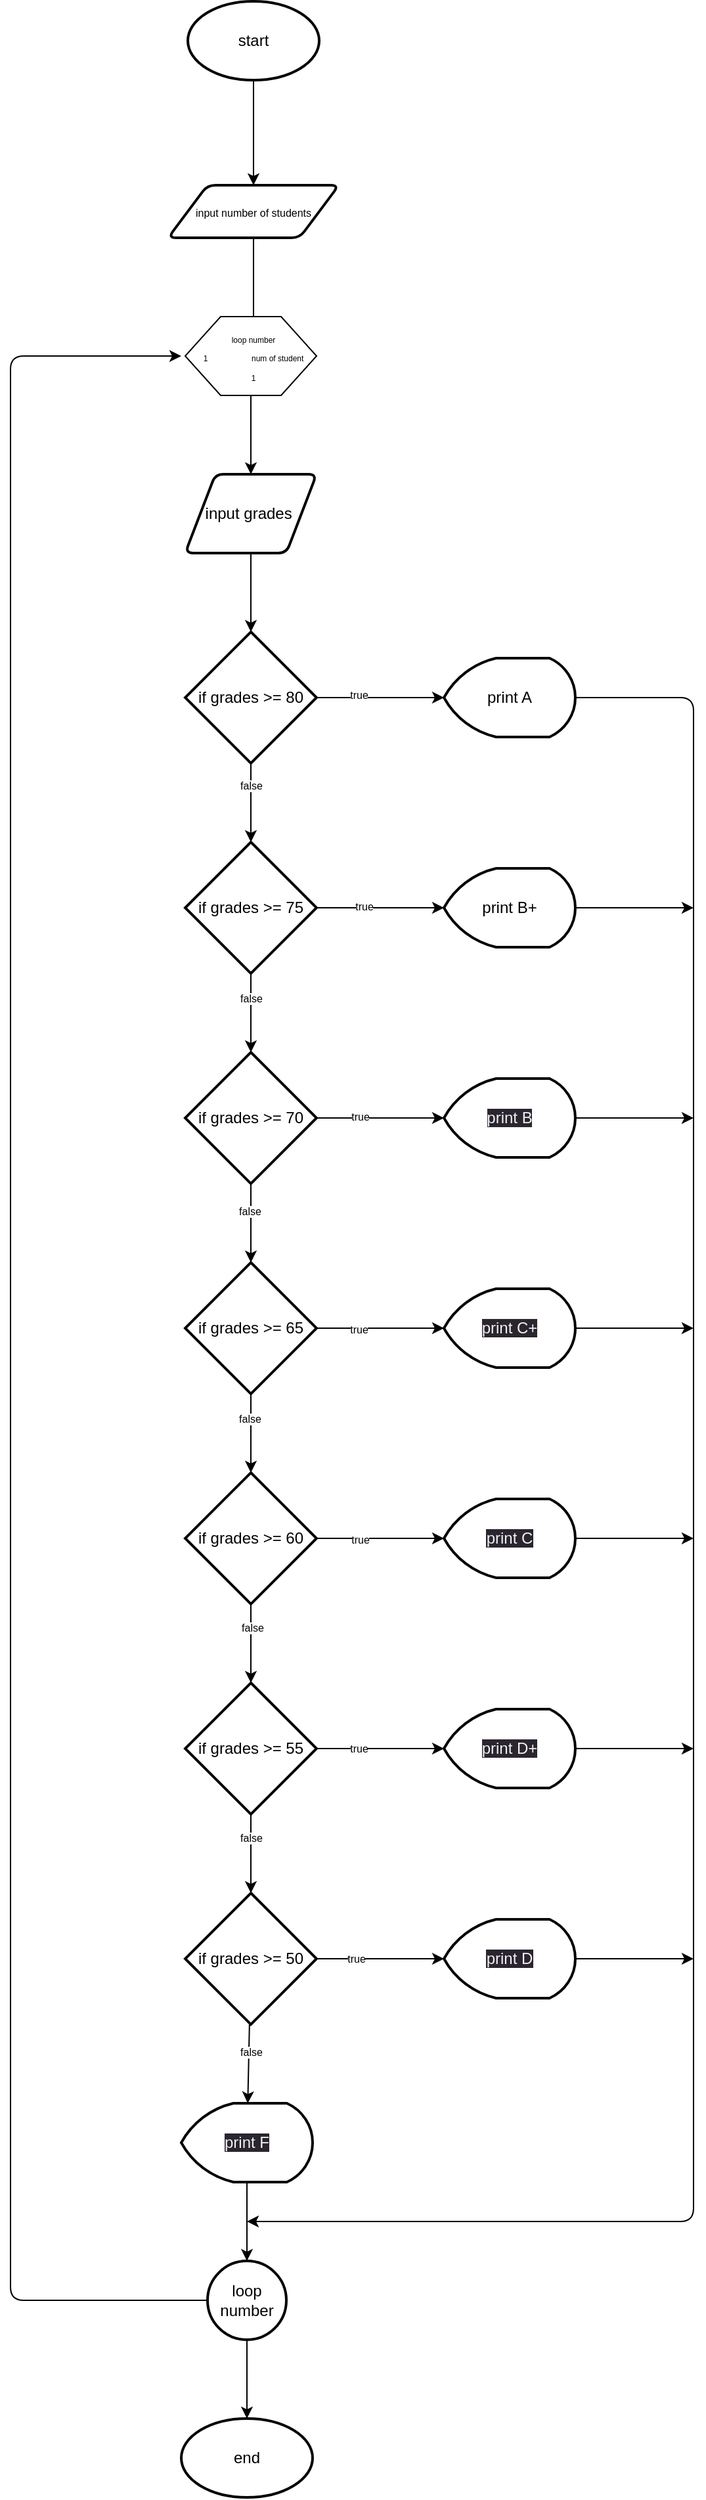 <mxfile>
    <diagram id="pHNUdJILjK48OqeI8NVo" name="Page-1">
        <mxGraphModel dx="405" dy="198" grid="1" gridSize="10" guides="1" tooltips="1" connect="1" arrows="1" fold="1" page="1" pageScale="1" pageWidth="850" pageHeight="1100" math="0" shadow="0">
            <root>
                <mxCell id="0"/>
                <mxCell id="1" parent="0"/>
                <mxCell id="28" value="" style="edgeStyle=none;html=1;fontSize=8;" edge="1" parent="1" source="3" target="4">
                    <mxGeometry relative="1" as="geometry"/>
                </mxCell>
                <mxCell id="3" value="start" style="strokeWidth=2;html=1;shape=mxgraph.flowchart.start_1;whiteSpace=wrap;" vertex="1" parent="1">
                    <mxGeometry x="295" y="90" width="100" height="60" as="geometry"/>
                </mxCell>
                <mxCell id="29" value="" style="edgeStyle=none;html=1;fontSize=8;" edge="1" parent="1" source="4" target="24">
                    <mxGeometry relative="1" as="geometry"/>
                </mxCell>
                <mxCell id="4" value="&lt;font style=&quot;font-size: 8px;&quot;&gt;input number of students&lt;/font&gt;" style="shape=parallelogram;html=1;strokeWidth=2;perimeter=parallelogramPerimeter;whiteSpace=wrap;rounded=1;arcSize=12;size=0.23;" vertex="1" parent="1">
                    <mxGeometry x="280" y="230" width="130" height="40" as="geometry"/>
                </mxCell>
                <mxCell id="30" value="" style="edgeStyle=none;html=1;fontSize=8;" edge="1" parent="1" source="5" target="19">
                    <mxGeometry relative="1" as="geometry"/>
                </mxCell>
                <mxCell id="5" value="" style="verticalLabelPosition=bottom;verticalAlign=top;html=1;shape=hexagon;perimeter=hexagonPerimeter2;arcSize=6;size=0.27;" vertex="1" parent="1">
                    <mxGeometry x="293" y="330" width="100" height="60" as="geometry"/>
                </mxCell>
                <mxCell id="32" value="" style="edgeStyle=none;html=1;fontSize=8;" edge="1" parent="1" source="6" target="7">
                    <mxGeometry relative="1" as="geometry"/>
                </mxCell>
                <mxCell id="62" value="false" style="edgeLabel;html=1;align=center;verticalAlign=middle;resizable=0;points=[];fontSize=8;" vertex="1" connectable="0" parent="32">
                    <mxGeometry x="-0.438" relative="1" as="geometry">
                        <mxPoint as="offset"/>
                    </mxGeometry>
                </mxCell>
                <mxCell id="40" value="" style="edgeStyle=none;html=1;fontSize=8;" edge="1" parent="1" source="6" target="13">
                    <mxGeometry relative="1" as="geometry"/>
                </mxCell>
                <mxCell id="55" value="true" style="edgeLabel;html=1;align=center;verticalAlign=middle;resizable=0;points=[];fontSize=8;" vertex="1" connectable="0" parent="40">
                    <mxGeometry x="-0.347" y="2" relative="1" as="geometry">
                        <mxPoint as="offset"/>
                    </mxGeometry>
                </mxCell>
                <mxCell id="6" value="if grades &amp;gt;= 80" style="strokeWidth=2;html=1;shape=mxgraph.flowchart.decision;whiteSpace=wrap;" vertex="1" parent="1">
                    <mxGeometry x="293" y="570" width="100" height="100" as="geometry"/>
                </mxCell>
                <mxCell id="33" value="" style="edgeStyle=none;html=1;fontSize=8;" edge="1" parent="1" source="7" target="8">
                    <mxGeometry relative="1" as="geometry"/>
                </mxCell>
                <mxCell id="63" value="false" style="edgeLabel;html=1;align=center;verticalAlign=middle;resizable=0;points=[];fontSize=8;" vertex="1" connectable="0" parent="33">
                    <mxGeometry x="-0.391" relative="1" as="geometry">
                        <mxPoint as="offset"/>
                    </mxGeometry>
                </mxCell>
                <mxCell id="41" value="" style="edgeStyle=none;html=1;fontSize=8;" edge="1" parent="1" source="7" target="14">
                    <mxGeometry relative="1" as="geometry"/>
                </mxCell>
                <mxCell id="56" value="true" style="edgeLabel;html=1;align=center;verticalAlign=middle;resizable=0;points=[];fontSize=8;" vertex="1" connectable="0" parent="41">
                    <mxGeometry x="-0.269" y="1" relative="1" as="geometry">
                        <mxPoint as="offset"/>
                    </mxGeometry>
                </mxCell>
                <mxCell id="7" value="if grades &amp;gt;= 75" style="strokeWidth=2;html=1;shape=mxgraph.flowchart.decision;whiteSpace=wrap;" vertex="1" parent="1">
                    <mxGeometry x="293" y="730" width="100" height="100" as="geometry"/>
                </mxCell>
                <mxCell id="34" value="" style="edgeStyle=none;html=1;fontSize=8;" edge="1" parent="1" source="8" target="9">
                    <mxGeometry relative="1" as="geometry"/>
                </mxCell>
                <mxCell id="64" value="false" style="edgeLabel;html=1;align=center;verticalAlign=middle;resizable=0;points=[];fontSize=8;" vertex="1" connectable="0" parent="34">
                    <mxGeometry x="-0.311" y="-1" relative="1" as="geometry">
                        <mxPoint as="offset"/>
                    </mxGeometry>
                </mxCell>
                <mxCell id="42" value="" style="edgeStyle=none;html=1;fontSize=8;" edge="1" parent="1" source="8" target="15">
                    <mxGeometry relative="1" as="geometry"/>
                </mxCell>
                <mxCell id="57" value="true" style="edgeLabel;html=1;align=center;verticalAlign=middle;resizable=0;points=[];fontSize=8;" vertex="1" connectable="0" parent="42">
                    <mxGeometry x="-0.318" y="1" relative="1" as="geometry">
                        <mxPoint as="offset"/>
                    </mxGeometry>
                </mxCell>
                <mxCell id="8" value="if grades &amp;gt;= 70" style="strokeWidth=2;html=1;shape=mxgraph.flowchart.decision;whiteSpace=wrap;" vertex="1" parent="1">
                    <mxGeometry x="293" y="890" width="100" height="100" as="geometry"/>
                </mxCell>
                <mxCell id="35" value="" style="edgeStyle=none;html=1;fontSize=8;" edge="1" parent="1" source="9" target="10">
                    <mxGeometry relative="1" as="geometry"/>
                </mxCell>
                <mxCell id="65" value="false" style="edgeLabel;html=1;align=center;verticalAlign=middle;resizable=0;points=[];fontSize=8;" vertex="1" connectable="0" parent="35">
                    <mxGeometry x="-0.375" y="-1" relative="1" as="geometry">
                        <mxPoint as="offset"/>
                    </mxGeometry>
                </mxCell>
                <mxCell id="43" value="" style="edgeStyle=none;html=1;fontSize=8;" edge="1" parent="1" source="9" target="16">
                    <mxGeometry relative="1" as="geometry"/>
                </mxCell>
                <mxCell id="58" value="true" style="edgeLabel;html=1;align=center;verticalAlign=middle;resizable=0;points=[];fontSize=8;" vertex="1" connectable="0" parent="43">
                    <mxGeometry x="-0.347" y="-1" relative="1" as="geometry">
                        <mxPoint as="offset"/>
                    </mxGeometry>
                </mxCell>
                <mxCell id="9" value="if grades &amp;gt;= 65" style="strokeWidth=2;html=1;shape=mxgraph.flowchart.decision;whiteSpace=wrap;" vertex="1" parent="1">
                    <mxGeometry x="293" y="1050" width="100" height="100" as="geometry"/>
                </mxCell>
                <mxCell id="36" value="" style="edgeStyle=none;html=1;fontSize=8;" edge="1" parent="1" source="10" target="12">
                    <mxGeometry relative="1" as="geometry"/>
                </mxCell>
                <mxCell id="66" value="false" style="edgeLabel;html=1;align=center;verticalAlign=middle;resizable=0;points=[];fontSize=8;" vertex="1" connectable="0" parent="36">
                    <mxGeometry x="-0.406" y="1" relative="1" as="geometry">
                        <mxPoint as="offset"/>
                    </mxGeometry>
                </mxCell>
                <mxCell id="44" value="" style="edgeStyle=none;html=1;fontSize=8;" edge="1" parent="1" source="10" target="17">
                    <mxGeometry relative="1" as="geometry"/>
                </mxCell>
                <mxCell id="59" value="true" style="edgeLabel;html=1;align=center;verticalAlign=middle;resizable=0;points=[];fontSize=8;" vertex="1" connectable="0" parent="44">
                    <mxGeometry x="-0.327" y="-1" relative="1" as="geometry">
                        <mxPoint as="offset"/>
                    </mxGeometry>
                </mxCell>
                <mxCell id="10" value="if grades &amp;gt;= 60" style="strokeWidth=2;html=1;shape=mxgraph.flowchart.decision;whiteSpace=wrap;" vertex="1" parent="1">
                    <mxGeometry x="293" y="1210" width="100" height="100" as="geometry"/>
                </mxCell>
                <mxCell id="37" value="" style="edgeStyle=none;html=1;fontSize=8;" edge="1" parent="1" source="12" target="25">
                    <mxGeometry relative="1" as="geometry"/>
                </mxCell>
                <mxCell id="67" value="false" style="edgeLabel;html=1;align=center;verticalAlign=middle;resizable=0;points=[];fontSize=8;" vertex="1" connectable="0" parent="37">
                    <mxGeometry x="-0.422" relative="1" as="geometry">
                        <mxPoint as="offset"/>
                    </mxGeometry>
                </mxCell>
                <mxCell id="45" value="" style="edgeStyle=none;html=1;fontSize=8;" edge="1" parent="1" source="12" target="18">
                    <mxGeometry relative="1" as="geometry"/>
                </mxCell>
                <mxCell id="60" value="true" style="edgeLabel;html=1;align=center;verticalAlign=middle;resizable=0;points=[];fontSize=8;" vertex="1" connectable="0" parent="45">
                    <mxGeometry x="-0.347" relative="1" as="geometry">
                        <mxPoint as="offset"/>
                    </mxGeometry>
                </mxCell>
                <mxCell id="12" value="if grades &amp;gt;= 55" style="strokeWidth=2;html=1;shape=mxgraph.flowchart.decision;whiteSpace=wrap;" vertex="1" parent="1">
                    <mxGeometry x="293" y="1370" width="100" height="100" as="geometry"/>
                </mxCell>
                <mxCell id="47" style="edgeStyle=none;html=1;fontSize=8;" edge="1" parent="1" source="13">
                    <mxGeometry relative="1" as="geometry">
                        <mxPoint x="340" y="1780" as="targetPoint"/>
                        <Array as="points">
                            <mxPoint x="680" y="620"/>
                            <mxPoint x="680" y="1780"/>
                        </Array>
                    </mxGeometry>
                </mxCell>
                <mxCell id="13" value="print A" style="strokeWidth=2;html=1;shape=mxgraph.flowchart.display;whiteSpace=wrap;" vertex="1" parent="1">
                    <mxGeometry x="490" y="590" width="100" height="60" as="geometry"/>
                </mxCell>
                <mxCell id="48" style="edgeStyle=none;html=1;fontSize=8;" edge="1" parent="1" source="14">
                    <mxGeometry relative="1" as="geometry">
                        <mxPoint x="680" y="780" as="targetPoint"/>
                    </mxGeometry>
                </mxCell>
                <mxCell id="14" value="print B+" style="strokeWidth=2;html=1;shape=mxgraph.flowchart.display;whiteSpace=wrap;" vertex="1" parent="1">
                    <mxGeometry x="490" y="750" width="100" height="60" as="geometry"/>
                </mxCell>
                <mxCell id="49" style="edgeStyle=none;html=1;fontSize=8;" edge="1" parent="1" source="15">
                    <mxGeometry relative="1" as="geometry">
                        <mxPoint x="680" y="940" as="targetPoint"/>
                    </mxGeometry>
                </mxCell>
                <mxCell id="15" value="&lt;span style=&quot;color: rgb(240, 240, 240); font-family: Helvetica; font-size: 12px; font-style: normal; font-variant-ligatures: normal; font-variant-caps: normal; font-weight: 400; letter-spacing: normal; orphans: 2; text-align: center; text-indent: 0px; text-transform: none; widows: 2; word-spacing: 0px; -webkit-text-stroke-width: 0px; background-color: rgb(42, 37, 47); text-decoration-thickness: initial; text-decoration-style: initial; text-decoration-color: initial; float: none; display: inline !important;&quot;&gt;print B&lt;/span&gt;" style="strokeWidth=2;html=1;shape=mxgraph.flowchart.display;whiteSpace=wrap;" vertex="1" parent="1">
                    <mxGeometry x="490" y="910" width="100" height="60" as="geometry"/>
                </mxCell>
                <mxCell id="50" style="edgeStyle=none;html=1;fontSize=8;" edge="1" parent="1" source="16">
                    <mxGeometry relative="1" as="geometry">
                        <mxPoint x="680" y="1100" as="targetPoint"/>
                    </mxGeometry>
                </mxCell>
                <mxCell id="16" value="&lt;span style=&quot;color: rgb(240, 240, 240); font-family: Helvetica; font-size: 12px; font-style: normal; font-variant-ligatures: normal; font-variant-caps: normal; font-weight: 400; letter-spacing: normal; orphans: 2; text-align: center; text-indent: 0px; text-transform: none; widows: 2; word-spacing: 0px; -webkit-text-stroke-width: 0px; background-color: rgb(42, 37, 47); text-decoration-thickness: initial; text-decoration-style: initial; text-decoration-color: initial; float: none; display: inline !important;&quot;&gt;print C+&lt;/span&gt;" style="strokeWidth=2;html=1;shape=mxgraph.flowchart.display;whiteSpace=wrap;" vertex="1" parent="1">
                    <mxGeometry x="490" y="1070" width="100" height="60" as="geometry"/>
                </mxCell>
                <mxCell id="51" style="edgeStyle=none;html=1;fontSize=8;" edge="1" parent="1" source="17">
                    <mxGeometry relative="1" as="geometry">
                        <mxPoint x="680" y="1260" as="targetPoint"/>
                    </mxGeometry>
                </mxCell>
                <mxCell id="17" value="&lt;span style=&quot;color: rgb(240, 240, 240); font-family: Helvetica; font-size: 12px; font-style: normal; font-variant-ligatures: normal; font-variant-caps: normal; font-weight: 400; letter-spacing: normal; orphans: 2; text-align: center; text-indent: 0px; text-transform: none; widows: 2; word-spacing: 0px; -webkit-text-stroke-width: 0px; background-color: rgb(42, 37, 47); text-decoration-thickness: initial; text-decoration-style: initial; text-decoration-color: initial; float: none; display: inline !important;&quot;&gt;print C&lt;/span&gt;" style="strokeWidth=2;html=1;shape=mxgraph.flowchart.display;whiteSpace=wrap;" vertex="1" parent="1">
                    <mxGeometry x="490" y="1230" width="100" height="60" as="geometry"/>
                </mxCell>
                <mxCell id="52" style="edgeStyle=none;html=1;fontSize=8;" edge="1" parent="1" source="18">
                    <mxGeometry relative="1" as="geometry">
                        <mxPoint x="680" y="1420" as="targetPoint"/>
                    </mxGeometry>
                </mxCell>
                <mxCell id="18" value="&lt;span style=&quot;color: rgb(240, 240, 240); font-family: Helvetica; font-size: 12px; font-style: normal; font-variant-ligatures: normal; font-variant-caps: normal; font-weight: 400; letter-spacing: normal; orphans: 2; text-align: center; text-indent: 0px; text-transform: none; widows: 2; word-spacing: 0px; -webkit-text-stroke-width: 0px; background-color: rgb(42, 37, 47); text-decoration-thickness: initial; text-decoration-style: initial; text-decoration-color: initial; float: none; display: inline !important;&quot;&gt;print D+&lt;/span&gt;" style="strokeWidth=2;html=1;shape=mxgraph.flowchart.display;whiteSpace=wrap;" vertex="1" parent="1">
                    <mxGeometry x="490" y="1390" width="100" height="60" as="geometry"/>
                </mxCell>
                <mxCell id="31" value="" style="edgeStyle=none;html=1;fontSize=8;" edge="1" parent="1" source="19" target="6">
                    <mxGeometry relative="1" as="geometry"/>
                </mxCell>
                <mxCell id="19" value="input grades&amp;nbsp;" style="shape=parallelogram;html=1;strokeWidth=2;perimeter=parallelogramPerimeter;whiteSpace=wrap;rounded=1;arcSize=12;size=0.23;" vertex="1" parent="1">
                    <mxGeometry x="293" y="450" width="100" height="60" as="geometry"/>
                </mxCell>
                <mxCell id="27" style="edgeStyle=none;html=1;entryX=0;entryY=0.5;entryDx=0;entryDy=0;fontSize=6;" edge="1" parent="1" source="20" target="24">
                    <mxGeometry relative="1" as="geometry">
                        <Array as="points">
                            <mxPoint x="160" y="1840"/>
                            <mxPoint x="160" y="360"/>
                        </Array>
                    </mxGeometry>
                </mxCell>
                <mxCell id="54" value="" style="edgeStyle=none;html=1;fontSize=8;" edge="1" parent="1" source="20" target="22">
                    <mxGeometry relative="1" as="geometry"/>
                </mxCell>
                <mxCell id="20" value="loop number" style="strokeWidth=2;html=1;shape=mxgraph.flowchart.start_2;whiteSpace=wrap;" vertex="1" parent="1">
                    <mxGeometry x="310" y="1810" width="60" height="60" as="geometry"/>
                </mxCell>
                <mxCell id="53" style="edgeStyle=none;html=1;fontSize=8;" edge="1" parent="1" source="21">
                    <mxGeometry relative="1" as="geometry">
                        <mxPoint x="680" y="1580" as="targetPoint"/>
                    </mxGeometry>
                </mxCell>
                <mxCell id="21" value="&lt;span style=&quot;color: rgb(240, 240, 240); font-family: Helvetica; font-size: 12px; font-style: normal; font-variant-ligatures: normal; font-variant-caps: normal; font-weight: 400; letter-spacing: normal; orphans: 2; text-align: center; text-indent: 0px; text-transform: none; widows: 2; word-spacing: 0px; -webkit-text-stroke-width: 0px; background-color: rgb(42, 37, 47); text-decoration-thickness: initial; text-decoration-style: initial; text-decoration-color: initial; float: none; display: inline !important;&quot;&gt;print D&lt;/span&gt;" style="strokeWidth=2;html=1;shape=mxgraph.flowchart.display;whiteSpace=wrap;" vertex="1" parent="1">
                    <mxGeometry x="490" y="1550" width="100" height="60" as="geometry"/>
                </mxCell>
                <mxCell id="22" value="end" style="strokeWidth=2;html=1;shape=mxgraph.flowchart.start_1;whiteSpace=wrap;" vertex="1" parent="1">
                    <mxGeometry x="290" y="1930" width="100" height="60" as="geometry"/>
                </mxCell>
                <mxCell id="24" value="&lt;font style=&quot;font-size: 6px;&quot;&gt;loop number&lt;br&gt;1&amp;nbsp; &amp;nbsp; &amp;nbsp; &amp;nbsp; &amp;nbsp; &amp;nbsp; &amp;nbsp; &amp;nbsp; &amp;nbsp; &amp;nbsp; num of student&lt;br&gt;1&lt;/font&gt;" style="text;html=1;strokeColor=none;fillColor=none;align=center;verticalAlign=middle;whiteSpace=wrap;rounded=0;" vertex="1" parent="1">
                    <mxGeometry x="290" y="345" width="110" height="30" as="geometry"/>
                </mxCell>
                <mxCell id="38" value="" style="edgeStyle=none;html=1;fontSize=8;" edge="1" parent="1" source="25" target="26">
                    <mxGeometry relative="1" as="geometry"/>
                </mxCell>
                <mxCell id="68" value="false" style="edgeLabel;html=1;align=center;verticalAlign=middle;resizable=0;points=[];fontSize=8;" vertex="1" connectable="0" parent="38">
                    <mxGeometry x="-0.312" y="1" relative="1" as="geometry">
                        <mxPoint as="offset"/>
                    </mxGeometry>
                </mxCell>
                <mxCell id="46" value="" style="edgeStyle=none;html=1;fontSize=8;" edge="1" parent="1" source="25" target="21">
                    <mxGeometry relative="1" as="geometry"/>
                </mxCell>
                <mxCell id="61" value="true" style="edgeLabel;html=1;align=center;verticalAlign=middle;resizable=0;points=[];fontSize=8;" vertex="1" connectable="0" parent="46">
                    <mxGeometry x="-0.386" relative="1" as="geometry">
                        <mxPoint as="offset"/>
                    </mxGeometry>
                </mxCell>
                <mxCell id="25" value="if grades &amp;gt;= 50" style="strokeWidth=2;html=1;shape=mxgraph.flowchart.decision;whiteSpace=wrap;" vertex="1" parent="1">
                    <mxGeometry x="293" y="1530" width="100" height="100" as="geometry"/>
                </mxCell>
                <mxCell id="39" value="" style="edgeStyle=none;html=1;fontSize=8;" edge="1" parent="1" source="26" target="20">
                    <mxGeometry relative="1" as="geometry"/>
                </mxCell>
                <mxCell id="26" value="&lt;span style=&quot;color: rgb(240, 240, 240); font-family: Helvetica; font-size: 12px; font-style: normal; font-variant-ligatures: normal; font-variant-caps: normal; font-weight: 400; letter-spacing: normal; orphans: 2; text-align: center; text-indent: 0px; text-transform: none; widows: 2; word-spacing: 0px; -webkit-text-stroke-width: 0px; background-color: rgb(42, 37, 47); text-decoration-thickness: initial; text-decoration-style: initial; text-decoration-color: initial; float: none; display: inline !important;&quot;&gt;print F&lt;/span&gt;" style="strokeWidth=2;html=1;shape=mxgraph.flowchart.display;whiteSpace=wrap;" vertex="1" parent="1">
                    <mxGeometry x="290" y="1690" width="100" height="60" as="geometry"/>
                </mxCell>
            </root>
        </mxGraphModel>
    </diagram>
</mxfile>
